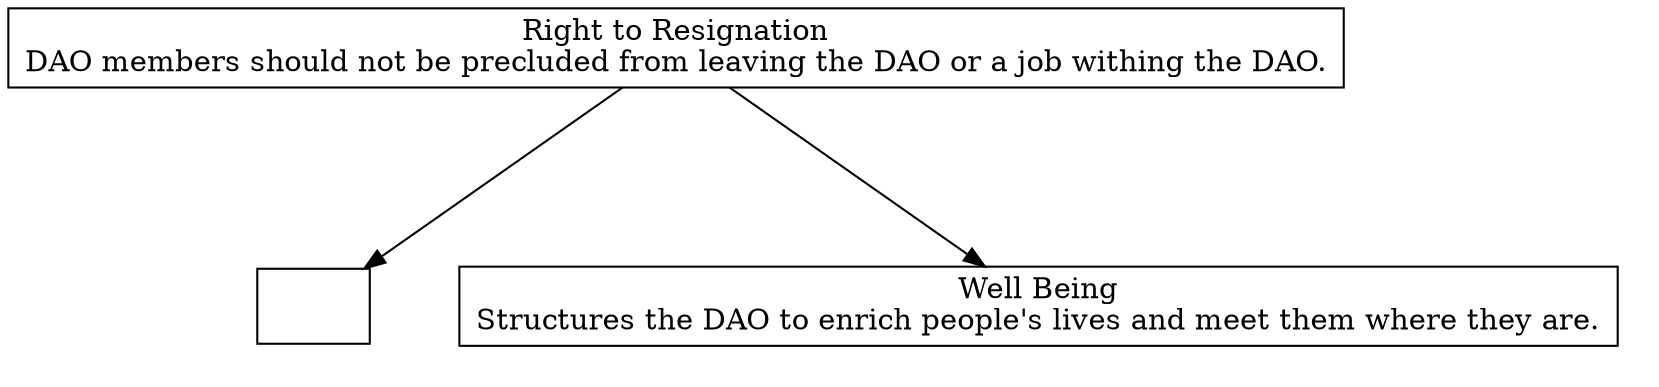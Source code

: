 digraph "" {
	graph [nodesep=0.6,
		rankdir=TB,
		ranksep=1.2
	];
	node [label="\N",
		shape=box
	];
	subgraph cluster_descendants {
		graph [rank=min,
			style=invis
		];
		"Well Being"	[label="Well Being\nStructures the DAO to enrich people's lives and meet them where they are."];
		"Levels Of Intensity"	[label=""];
	}
	"Right to Resignation"	[label="Right to Resignation\nDAO members should not be precluded from leaving the DAO or a job withing the DAO.\n"];
	"Right to Resignation" -> "Well Being";
	"Right to Resignation" -> "Levels Of Intensity";
}
